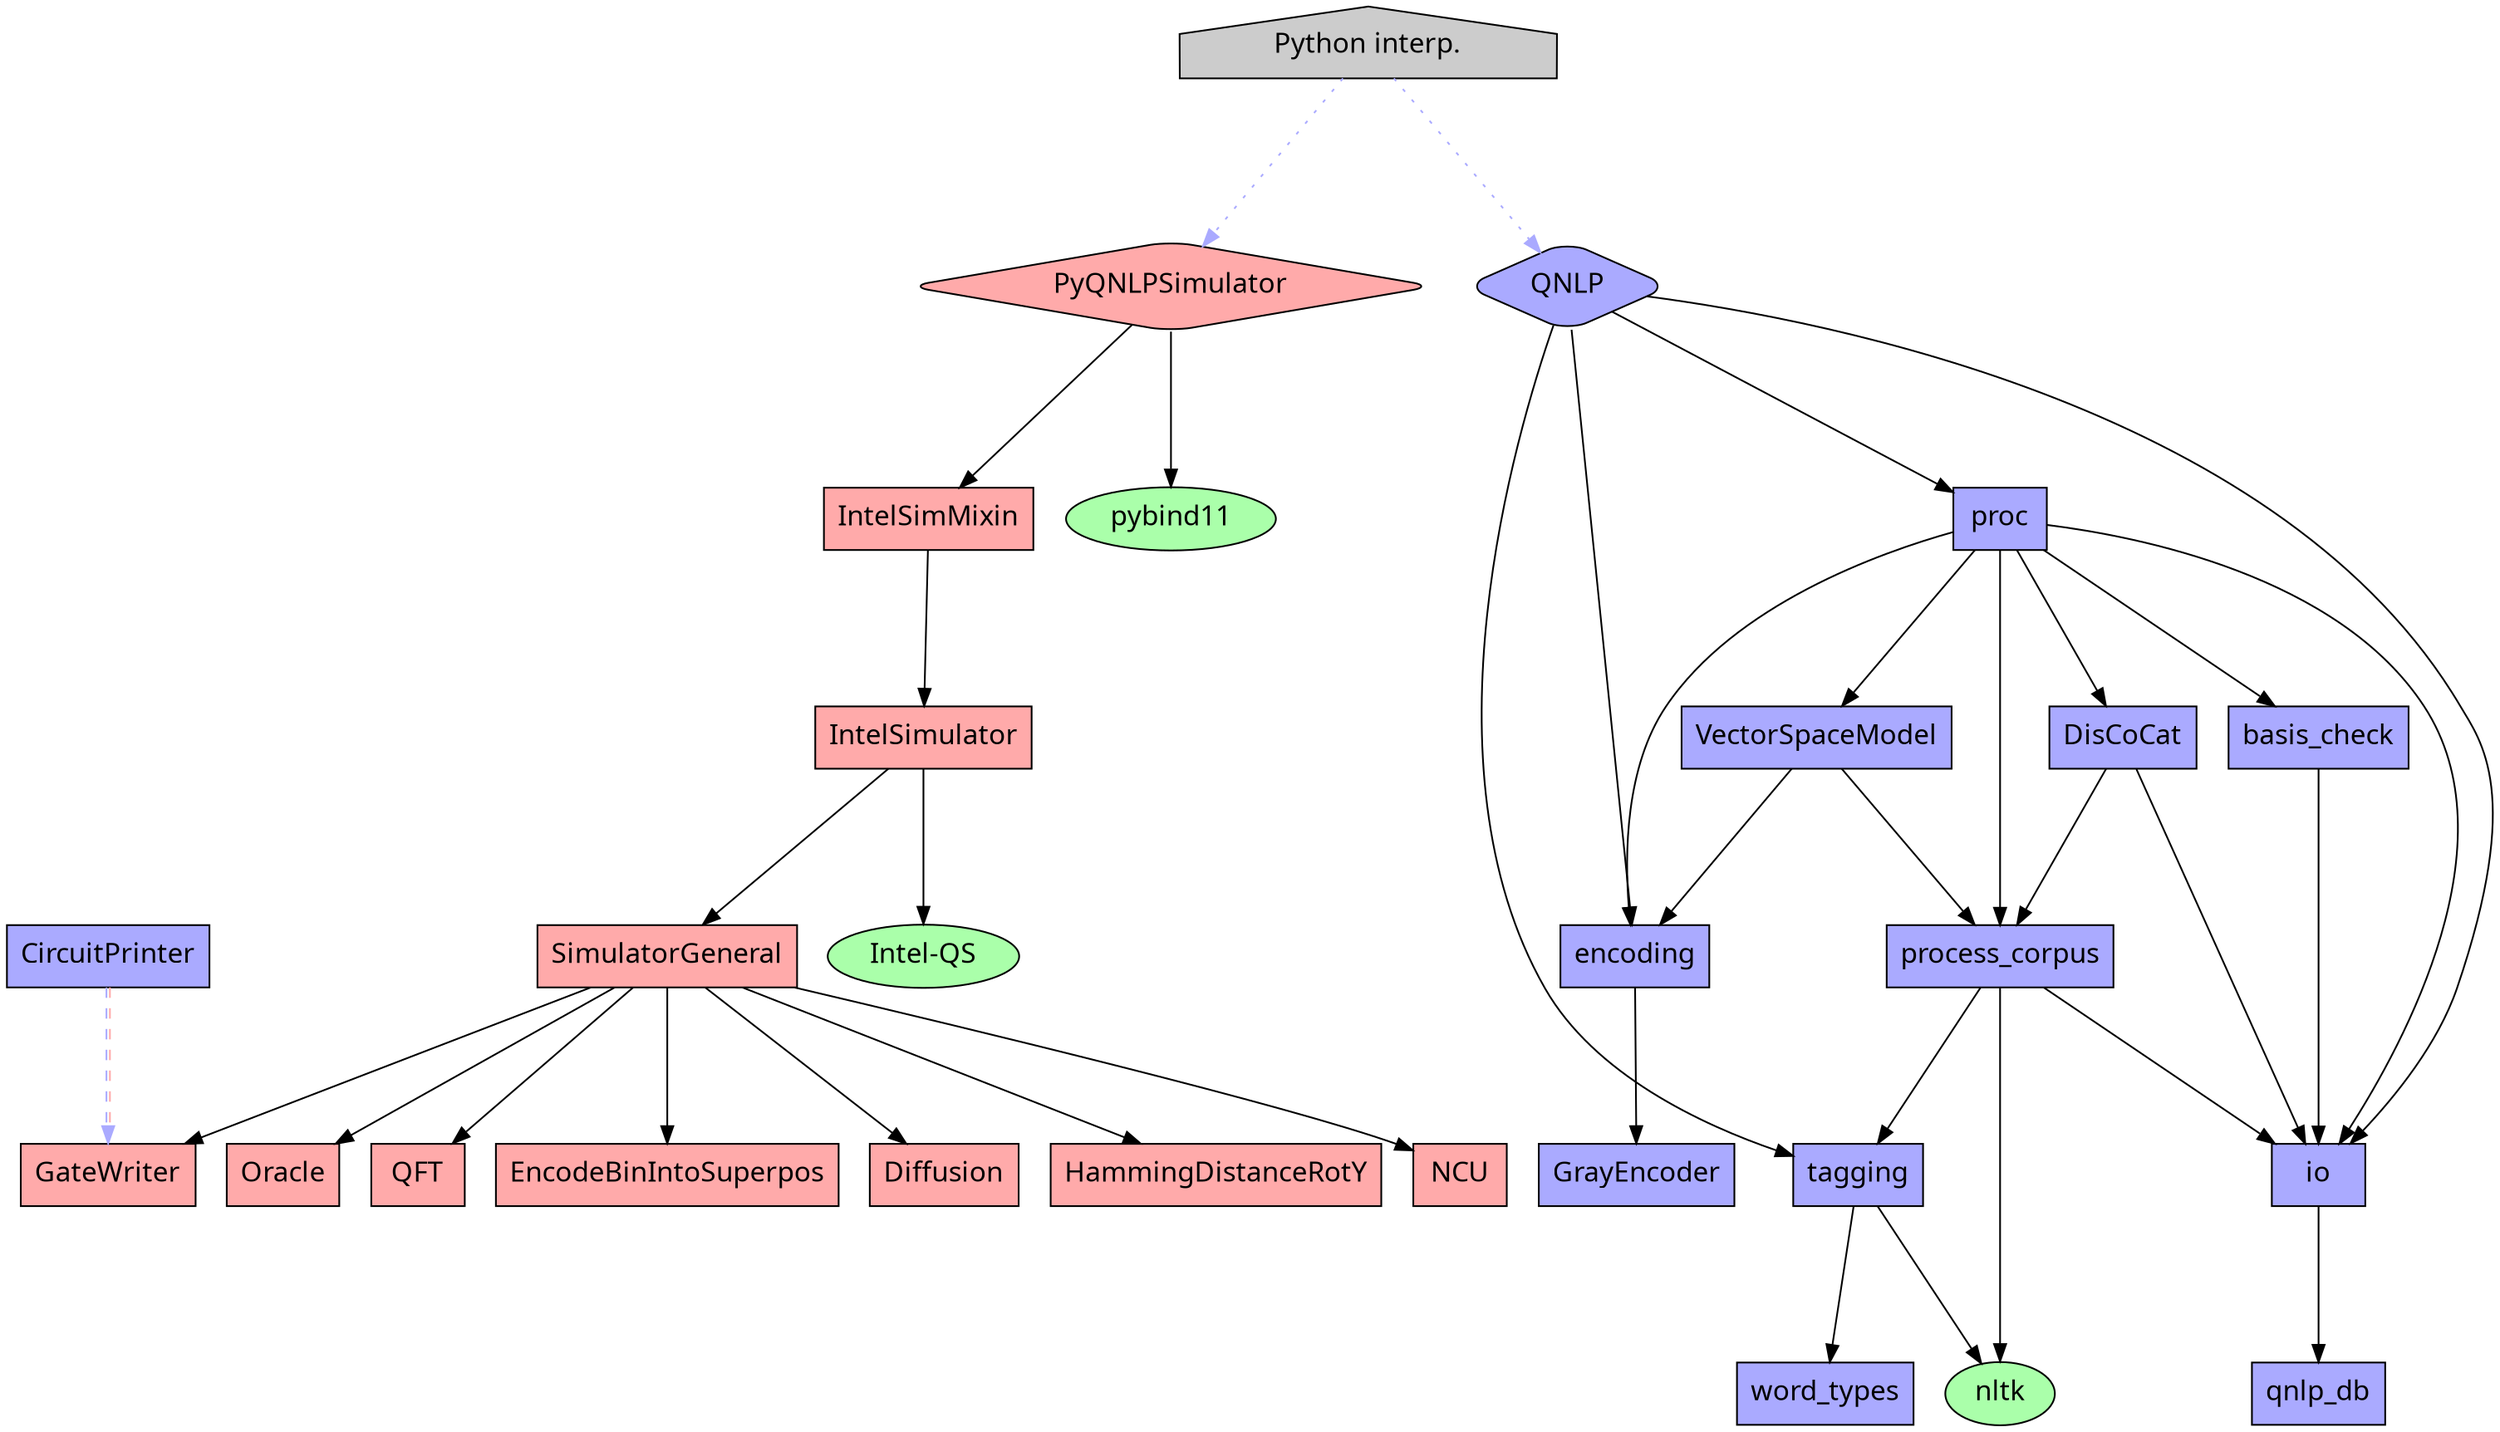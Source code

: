 digraph "GG" {
//node [ fontsize = "12"];
//    compound=true;
    ranksep=1.25;

    node [shape=plaintext, fontsize=16, label="" fontname="Fira Code"];

    bgcolor=white;
    edge [arrowsize=1, color=black];
    graph[penwidth=0, labelloc="b"];


    "EncodeBinIntoSuperpos" [ label="EncodeBinIntoSuperpos" shape="box" style=filled fillcolor="#ffaaaa"];
    "Diffusion" [ label="Diffusion" shape="box" style=filled fillcolor="#ffaaaa"];
    "GateWriter" [ label="GateWriter" shape="box" style=filled fillcolor="#ffaaaa"];
    "HammingDistanceRotY" [ label="HammingDistanceRotY" shape="box" style=filled fillcolor="#ffaaaa"];
    "NCU" [ label="NCU" shape="box" style=filled fillcolor="#ffaaaa"];
    "Oracle" [ label="Oracle" shape="box" style=filled fillcolor="#ffaaaa"];
    "QFT" [ label="QFT" shape="box" style=filled fillcolor="#ffaaaa"];
    "IntelSimulator" [ label="IntelSimulator" shape="box" style=filled fillcolor="#ffaaaa"];
    "SimulatorGeneral" [ label="SimulatorGeneral" shape="box" style=filled fillcolor="#ffaaaa"];
    "Intel-QS" [ label="Intel-QS" shape="ellipse" style=filled fillcolor="#aaffaa"];

    "PythonEnv" [ label="Python interp." shape="house" style=filled fillcolor="#cccccc"];

    "IntelSimulator" -> "SimulatorGeneral" //SimulatorGeneral -> IntelSimulator
    "IntelSimulator" -> "Intel-QS" // qnlp_simulator -> qhipster
    "SimulatorGeneral" -> "EncodeBinIntoSuperpos" // qnlp_simulator -> qnlp_binencode
    "SimulatorGeneral" -> "Diffusion" // qnlp_simulator -> qnlp_diffusion
    "SimulatorGeneral" -> "GateWriter" // qnlp_simulator -> qnlp_gatewriter
    "SimulatorGeneral" -> "HammingDistanceRotY" // qnlp_simulator -> qnlp_hamming_RotY_amplification
    "SimulatorGeneral" -> "NCU" // qnlp_simulator -> qnlp_ncu
    "SimulatorGeneral" -> "Oracle" // qnlp_simulator -> qnlp_oracle
    "SimulatorGeneral" -> "QFT" // qnlp_simulator -> qnlp_qft

    "QNLPModule" [ label="QNLP" shape="box" fillcolor="#aaaaff" style="rounded,filled", shape=diamond];
    "CircuitPrinterModule" [ label="CircuitPrinter" shape="box" style=filled fillcolor="#aaaaff"];
    "CircuitPrinterModule" -> "GateWriter" [color="#aaaaff:#ffaaaa", style=dashed]

    "QNLPencoding" [ label="encoding" shape="box" style=filled fillcolor="#aaaaff"];
    "QNLPio" [ label="io" shape="box" style=filled fillcolor="#aaaaff"];
    "QNLPproc" [ label="proc" shape="box" style=filled fillcolor="#aaaaff"];
    "QNLPtagging" [ label="tagging" shape="box" style=filled fillcolor="#aaaaff"];


    "QNLPModule" -> "QNLPencoding"
    "QNLPModule" -> "QNLPio"
    "QNLPModule" -> "QNLPproc"
    "QNLPModule" -> "QNLPtagging"

    "GrayEncoder" [ label="GrayEncoder" shape="box" style=filled fillcolor="#aaaaff"];    
    "qnlp_db" [ label="qnlp_db"  shape="box" style=filled fillcolor="#aaaaff"];
    "basis_check" [ label="basis_check"  shape="box" style=filled fillcolor="#aaaaff"];
    "DisCoCat" [ label="DisCoCat"  shape="box" style=filled fillcolor="#aaaaff"];
    "process_corpus" [ label="process_corpus"  shape="box" style=filled fillcolor="#aaaaff"];
    "VectorSpaceModel" [ label="VectorSpaceModel"  shape="box" style=filled fillcolor="#aaaaff"];

    "QNLPio" -> "qnlp_db"

    "QNLPproc" -> "QNLPencoding"
    "QNLPencoding" -> "GrayEncoder"

    "QNLPproc" -> "QNLPio"
    "QNLPproc" -> "basis_check"
    "QNLPproc" -> "DisCoCat"
    "QNLPproc" -> "process_corpus" 
    "QNLPproc" -> "VectorSpaceModel"
    "basis_check" -> "QNLPio"
    "DisCoCat" -> "QNLPio"
    "process_corpus" -> "QNLPio"
    "DisCoCat" -> "process_corpus"
    "VectorSpaceModel" -> "process_corpus"
    "VectorSpaceModel" -> "QNLPencoding"
    "process_corpus" -> "QNLPtagging"

    "nltk" [ label="nltk" shape="ellipse" style=filled fillcolor="#aaffaa"];
    "word_types" [ label="word_types" shape="box" style=filled fillcolor="#aaaaff"];
    

    "QNLPtagging" -> "nltk"
    "QNLPtagging" -> "word_types"
    "process_corpus" -> "nltk"

    "pybind11" [ label="pybind11" shape="ellipse" style=filled fillcolor="#aaffaa"];
    "Pylib" [ label="PyQNLPSimulator" shape="ellipse" style="rounded,filled", shape=diamond fillcolor="#ffaaaa"];
    "IntelSimMixin" [ label="IntelSimMixin" shape="box" style=filled fillcolor="#ffaaaa"];
    "IntelSimMixin" -> "IntelSimulator"
    "Pylib" -> "IntelSimMixin" 
    "Pylib" -> "pybind11"

    "PythonEnv" -> "QNLPModule" [color="#aaaaff", style=dotted]
    "PythonEnv" -> "Pylib" [color="#aaaaff", style=dotted]
}
